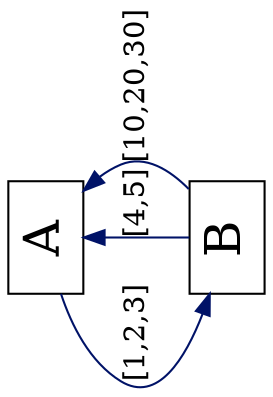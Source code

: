 digraph G {
  ordering=out;
  rankdir=TB;
  orientation=landscape;
  1000 [label="A", fontsize=24, shape=box, ];
  1001 [label="B", fontsize=24, shape=box, ];
  
  
  1000 -> 1001 [color="#001267", label="[1,2,3]", ];
  1001 -> 1000 [color="#001267", label="[4,5]", ];
  1001 -> 1000 [color="#001267", label="[10,20,30]", ];
  
  }